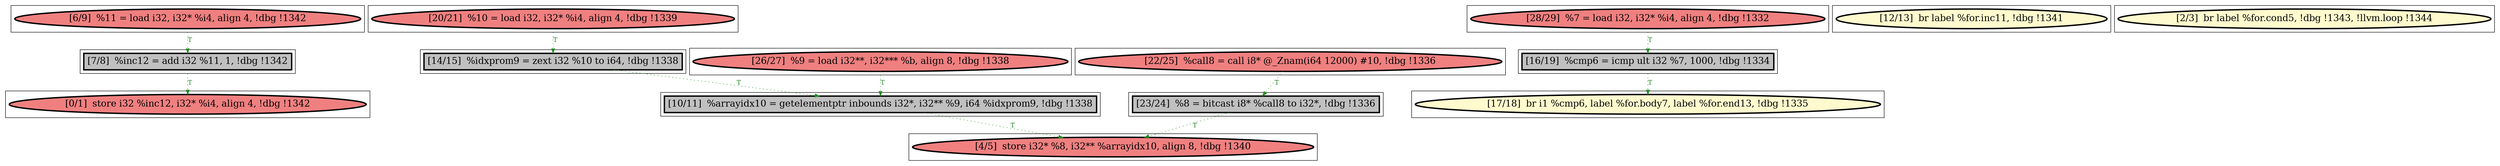 
digraph G {



node4363->node4369 [style=dotted,color=forestgreen,label="T",fontcolor=forestgreen ]
node4372->node4362 [style=dotted,color=forestgreen,label="T",fontcolor=forestgreen ]
node4373->node4372 [style=dotted,color=forestgreen,label="T",fontcolor=forestgreen ]
node4366->node4364 [style=dotted,color=forestgreen,label="T",fontcolor=forestgreen ]
node4371->node4370 [style=dotted,color=forestgreen,label="T",fontcolor=forestgreen ]
node4368->node4364 [style=dotted,color=forestgreen,label="T",fontcolor=forestgreen ]
node4369->node4360 [style=dotted,color=forestgreen,label="T",fontcolor=forestgreen ]
node4370->node4367 [style=dotted,color=forestgreen,label="T",fontcolor=forestgreen ]
node4374->node4366 [style=dotted,color=forestgreen,label="T",fontcolor=forestgreen ]
node4364->node4362 [style=dotted,color=forestgreen,label="T",fontcolor=forestgreen ]


subgraph cluster13 {


node4373 [penwidth=3.0,fontsize=20,fillcolor=lightcoral,label="[22/25]  %call8 = call i8* @_Znam(i64 12000) #10, !dbg !1336",shape=ellipse,style=filled ]



}

subgraph cluster11 {


node4371 [penwidth=3.0,fontsize=20,fillcolor=lightcoral,label="[28/29]  %7 = load i32, i32* %i4, align 4, !dbg !1332",shape=ellipse,style=filled ]



}

subgraph cluster10 {


node4370 [penwidth=3.0,fontsize=20,fillcolor=grey,label="[16/19]  %cmp6 = icmp ult i32 %7, 1000, !dbg !1334",shape=rectangle,style=filled ]



}

subgraph cluster9 {


node4369 [penwidth=3.0,fontsize=20,fillcolor=grey,label="[7/8]  %inc12 = add i32 %11, 1, !dbg !1342",shape=rectangle,style=filled ]



}

subgraph cluster8 {


node4368 [penwidth=3.0,fontsize=20,fillcolor=lightcoral,label="[26/27]  %9 = load i32**, i32*** %b, align 8, !dbg !1338",shape=ellipse,style=filled ]



}

subgraph cluster7 {


node4367 [penwidth=3.0,fontsize=20,fillcolor=lemonchiffon,label="[17/18]  br i1 %cmp6, label %for.body7, label %for.end13, !dbg !1335",shape=ellipse,style=filled ]



}

subgraph cluster14 {


node4374 [penwidth=3.0,fontsize=20,fillcolor=lightcoral,label="[20/21]  %10 = load i32, i32* %i4, align 4, !dbg !1339",shape=ellipse,style=filled ]



}

subgraph cluster6 {


node4366 [penwidth=3.0,fontsize=20,fillcolor=grey,label="[14/15]  %idxprom9 = zext i32 %10 to i64, !dbg !1338",shape=rectangle,style=filled ]



}

subgraph cluster0 {


node4360 [penwidth=3.0,fontsize=20,fillcolor=lightcoral,label="[0/1]  store i32 %inc12, i32* %i4, align 4, !dbg !1342",shape=ellipse,style=filled ]



}

subgraph cluster12 {


node4372 [penwidth=3.0,fontsize=20,fillcolor=grey,label="[23/24]  %8 = bitcast i8* %call8 to i32*, !dbg !1336",shape=rectangle,style=filled ]



}

subgraph cluster5 {


node4365 [penwidth=3.0,fontsize=20,fillcolor=lemonchiffon,label="[12/13]  br label %for.inc11, !dbg !1341",shape=ellipse,style=filled ]



}

subgraph cluster1 {


node4361 [penwidth=3.0,fontsize=20,fillcolor=lemonchiffon,label="[2/3]  br label %for.cond5, !dbg !1343, !llvm.loop !1344",shape=ellipse,style=filled ]



}

subgraph cluster2 {


node4362 [penwidth=3.0,fontsize=20,fillcolor=lightcoral,label="[4/5]  store i32* %8, i32** %arrayidx10, align 8, !dbg !1340",shape=ellipse,style=filled ]



}

subgraph cluster3 {


node4363 [penwidth=3.0,fontsize=20,fillcolor=lightcoral,label="[6/9]  %11 = load i32, i32* %i4, align 4, !dbg !1342",shape=ellipse,style=filled ]



}

subgraph cluster4 {


node4364 [penwidth=3.0,fontsize=20,fillcolor=grey,label="[10/11]  %arrayidx10 = getelementptr inbounds i32*, i32** %9, i64 %idxprom9, !dbg !1338",shape=rectangle,style=filled ]



}

}
